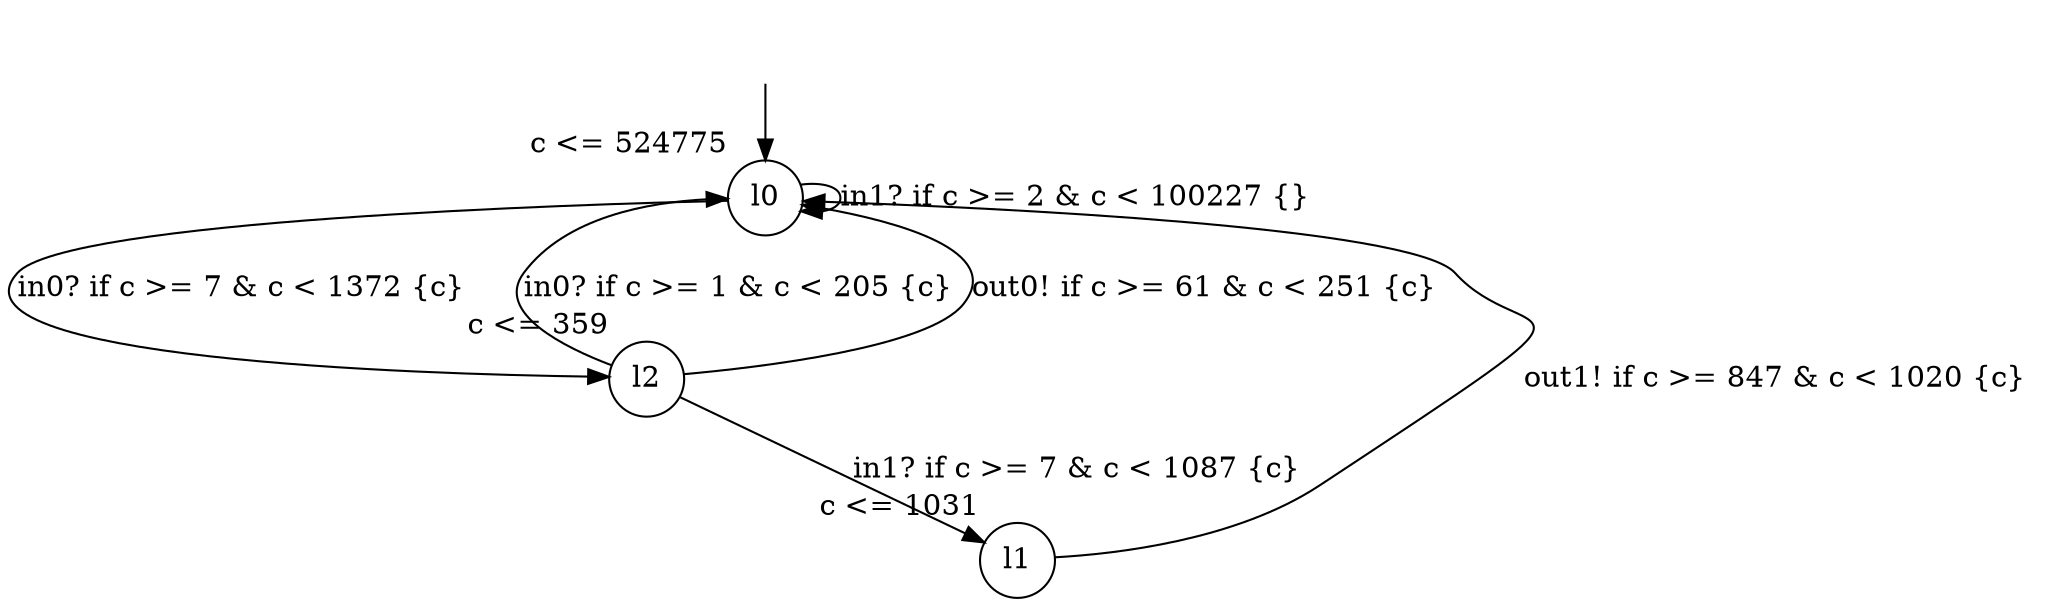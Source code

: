 digraph g {
__start0 [label="" shape="none"];
l0 [shape="circle" margin=0 label="l0", xlabel="c <= 524775"];
l1 [shape="circle" margin=0 label="l1", xlabel="c <= 1031"];
l2 [shape="circle" margin=0 label="l2", xlabel="c <= 359"];
l0 -> l0 [label="in1? if c >= 2 & c < 100227 {} "];
l0 -> l2 [label="in0? if c >= 7 & c < 1372 {c} "];
l1 -> l0 [label="out1! if c >= 847 & c < 1020 {c} "];
l2 -> l0 [label="in0? if c >= 1 & c < 205 {c} "];
l2 -> l1 [label="in1? if c >= 7 & c < 1087 {c} "];
l2 -> l0 [label="out0! if c >= 61 & c < 251 {c} "];
__start0 -> l0;
}
